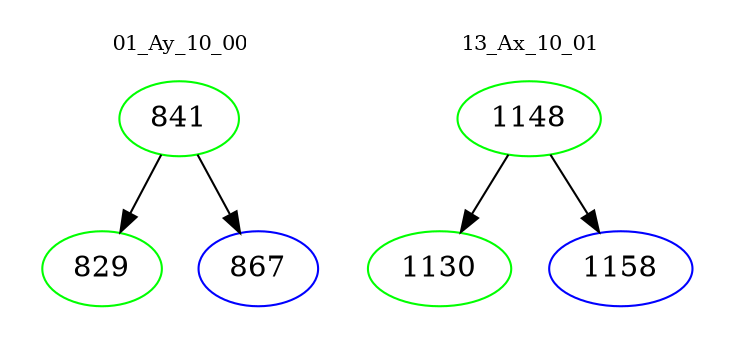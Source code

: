 digraph{
subgraph cluster_0 {
color = white
label = "01_Ay_10_00";
fontsize=10;
T0_841 [label="841", color="green"]
T0_841 -> T0_829 [color="black"]
T0_829 [label="829", color="green"]
T0_841 -> T0_867 [color="black"]
T0_867 [label="867", color="blue"]
}
subgraph cluster_1 {
color = white
label = "13_Ax_10_01";
fontsize=10;
T1_1148 [label="1148", color="green"]
T1_1148 -> T1_1130 [color="black"]
T1_1130 [label="1130", color="green"]
T1_1148 -> T1_1158 [color="black"]
T1_1158 [label="1158", color="blue"]
}
}
